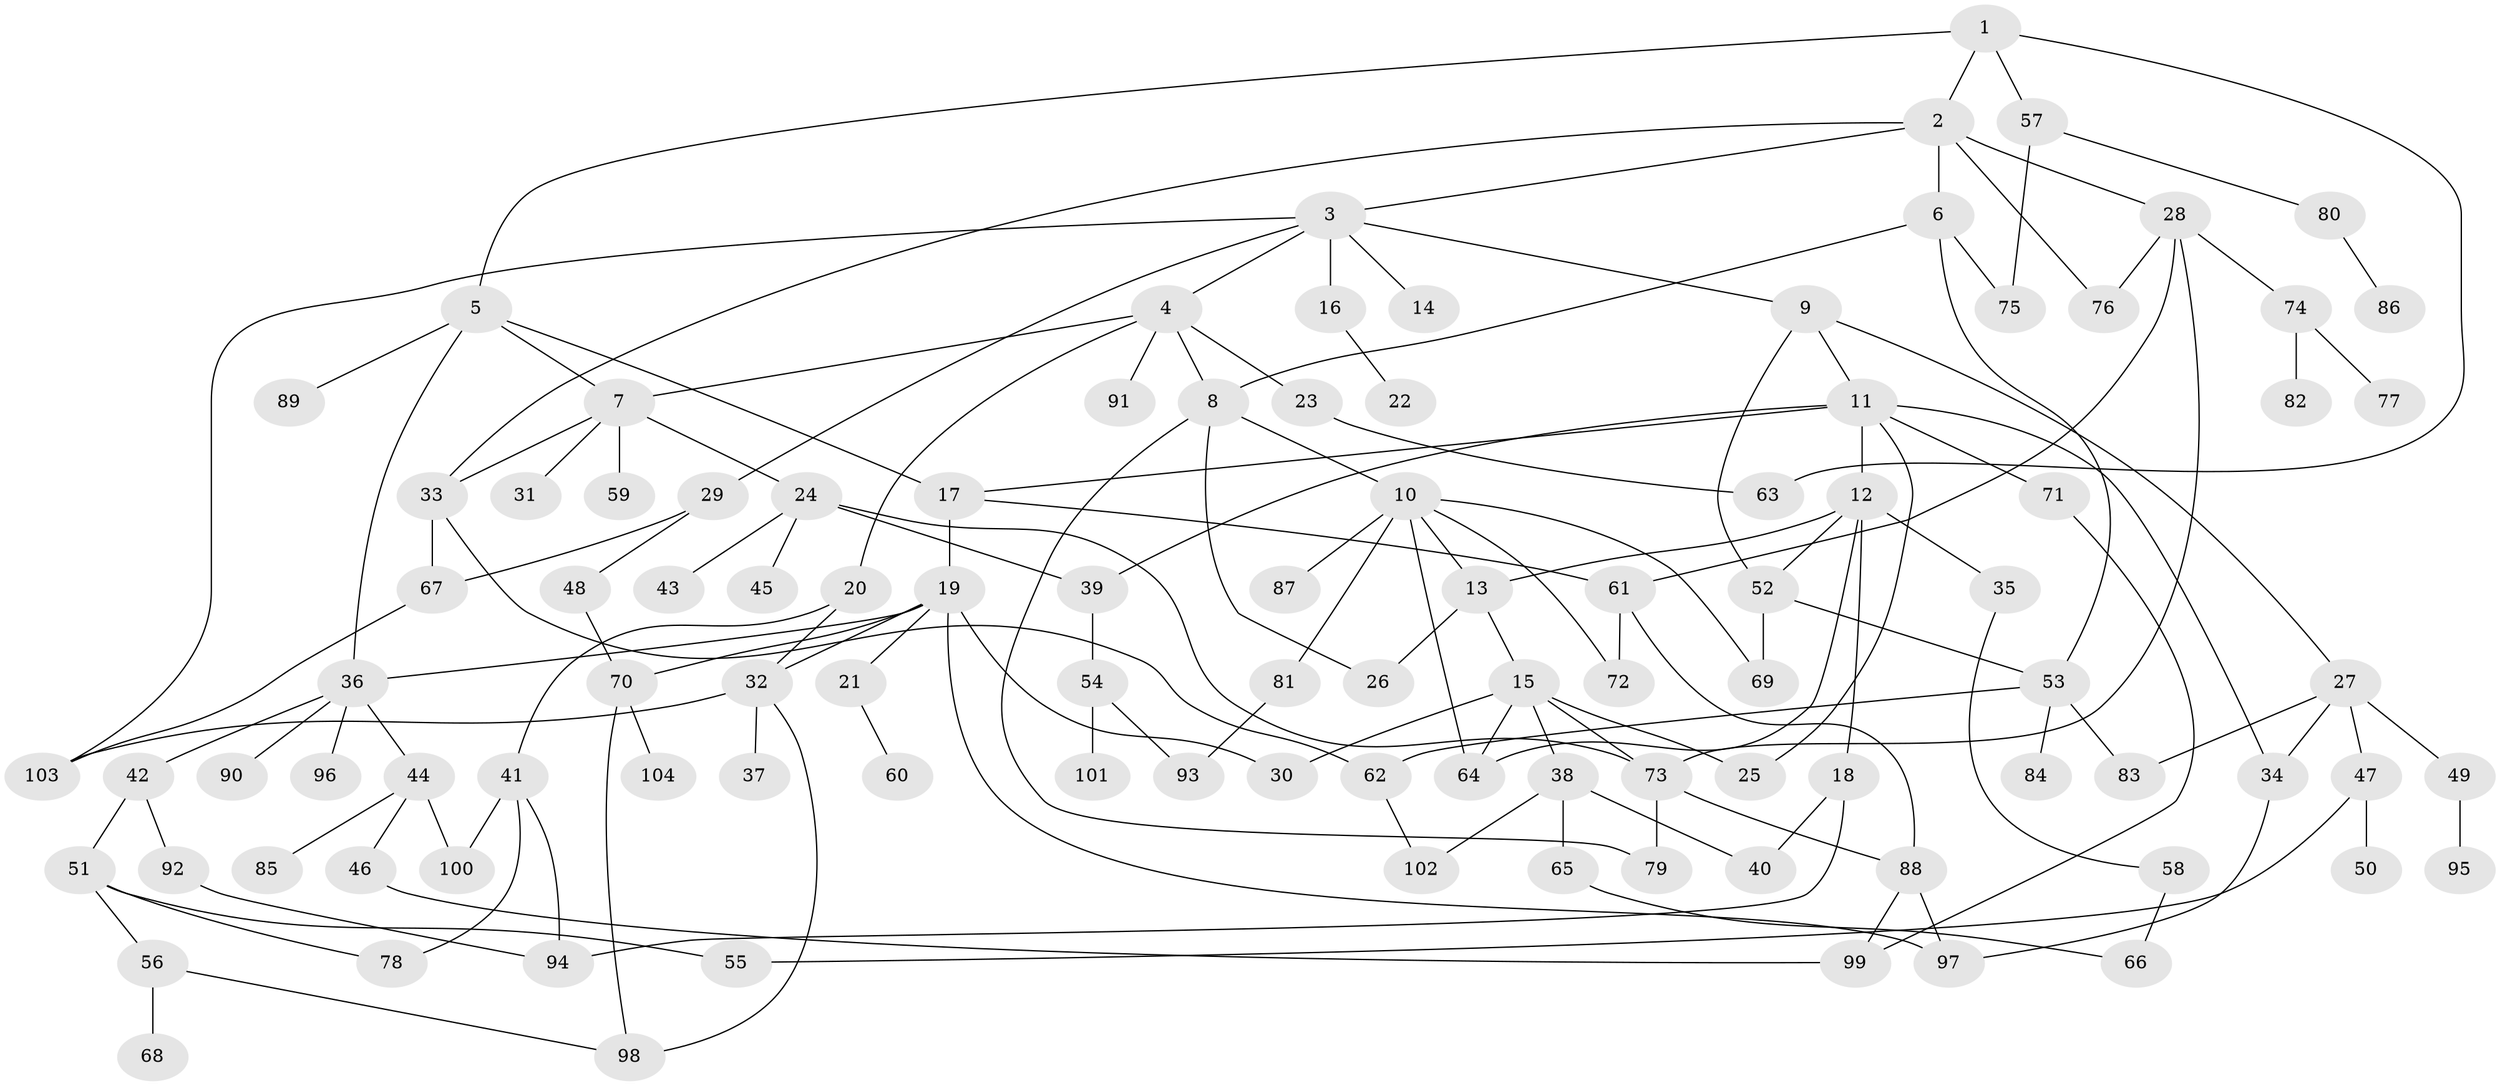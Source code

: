 // Generated by graph-tools (version 1.1) at 2025/42/03/09/25 04:42:44]
// undirected, 104 vertices, 150 edges
graph export_dot {
graph [start="1"]
  node [color=gray90,style=filled];
  1;
  2;
  3;
  4;
  5;
  6;
  7;
  8;
  9;
  10;
  11;
  12;
  13;
  14;
  15;
  16;
  17;
  18;
  19;
  20;
  21;
  22;
  23;
  24;
  25;
  26;
  27;
  28;
  29;
  30;
  31;
  32;
  33;
  34;
  35;
  36;
  37;
  38;
  39;
  40;
  41;
  42;
  43;
  44;
  45;
  46;
  47;
  48;
  49;
  50;
  51;
  52;
  53;
  54;
  55;
  56;
  57;
  58;
  59;
  60;
  61;
  62;
  63;
  64;
  65;
  66;
  67;
  68;
  69;
  70;
  71;
  72;
  73;
  74;
  75;
  76;
  77;
  78;
  79;
  80;
  81;
  82;
  83;
  84;
  85;
  86;
  87;
  88;
  89;
  90;
  91;
  92;
  93;
  94;
  95;
  96;
  97;
  98;
  99;
  100;
  101;
  102;
  103;
  104;
  1 -- 2;
  1 -- 5;
  1 -- 57;
  1 -- 63;
  2 -- 3;
  2 -- 6;
  2 -- 28;
  2 -- 76;
  2 -- 33;
  3 -- 4;
  3 -- 9;
  3 -- 14;
  3 -- 16;
  3 -- 29;
  3 -- 103;
  4 -- 7;
  4 -- 8;
  4 -- 20;
  4 -- 23;
  4 -- 91;
  5 -- 36;
  5 -- 89;
  5 -- 17;
  5 -- 7;
  6 -- 75;
  6 -- 8;
  6 -- 53;
  7 -- 24;
  7 -- 31;
  7 -- 33;
  7 -- 59;
  8 -- 10;
  8 -- 26;
  8 -- 79;
  9 -- 11;
  9 -- 27;
  9 -- 52;
  10 -- 13;
  10 -- 64;
  10 -- 72;
  10 -- 81;
  10 -- 87;
  10 -- 69;
  11 -- 12;
  11 -- 17;
  11 -- 34;
  11 -- 71;
  11 -- 39;
  11 -- 25;
  12 -- 18;
  12 -- 35;
  12 -- 64;
  12 -- 13;
  12 -- 52;
  13 -- 15;
  13 -- 26;
  15 -- 25;
  15 -- 30;
  15 -- 38;
  15 -- 73;
  15 -- 64;
  16 -- 22;
  17 -- 19;
  17 -- 61;
  18 -- 40;
  18 -- 94;
  19 -- 21;
  19 -- 32;
  19 -- 70;
  19 -- 36;
  19 -- 97;
  19 -- 30;
  20 -- 41;
  20 -- 32;
  21 -- 60;
  23 -- 63;
  24 -- 39;
  24 -- 43;
  24 -- 45;
  24 -- 73;
  27 -- 47;
  27 -- 49;
  27 -- 83;
  27 -- 34;
  28 -- 61;
  28 -- 74;
  28 -- 73;
  28 -- 76;
  29 -- 48;
  29 -- 67;
  32 -- 37;
  32 -- 103;
  32 -- 98;
  33 -- 62;
  33 -- 67;
  34 -- 97;
  35 -- 58;
  36 -- 42;
  36 -- 44;
  36 -- 90;
  36 -- 96;
  38 -- 65;
  38 -- 102;
  38 -- 40;
  39 -- 54;
  41 -- 94;
  41 -- 78;
  41 -- 100;
  42 -- 51;
  42 -- 92;
  44 -- 46;
  44 -- 85;
  44 -- 100;
  46 -- 99;
  47 -- 50;
  47 -- 55;
  48 -- 70;
  49 -- 95;
  51 -- 56;
  51 -- 78;
  51 -- 55;
  52 -- 53;
  52 -- 69;
  53 -- 83;
  53 -- 84;
  53 -- 62;
  54 -- 93;
  54 -- 101;
  56 -- 68;
  56 -- 98;
  57 -- 75;
  57 -- 80;
  58 -- 66;
  61 -- 88;
  61 -- 72;
  62 -- 102;
  65 -- 66;
  67 -- 103;
  70 -- 98;
  70 -- 104;
  71 -- 99;
  73 -- 79;
  73 -- 88;
  74 -- 77;
  74 -- 82;
  80 -- 86;
  81 -- 93;
  88 -- 97;
  88 -- 99;
  92 -- 94;
}
